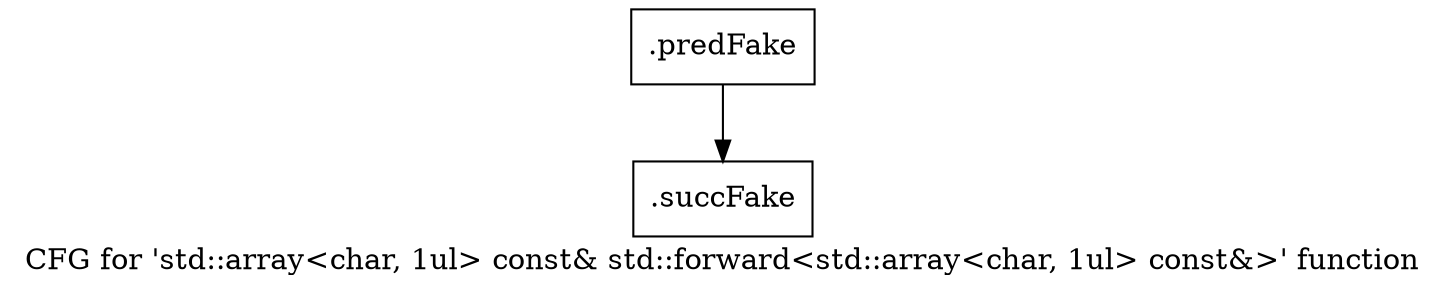 digraph "CFG for 'std::array\<char, 1ul\> const& std::forward\<std::array\<char, 1ul\> const&\>' function" {
	label="CFG for 'std::array\<char, 1ul\> const& std::forward\<std::array\<char, 1ul\> const&\>' function";

	Node0x5275510 [shape=record,filename="",linenumber="",label="{.predFake}"];
	Node0x5275510 -> Node0x52c2b50[ callList="" memoryops="" filename="/home/akhilkushe/Xilinx/Vitis_HLS/2021.2/tps/lnx64/gcc-6.2.0/lib/gcc/x86_64-pc-linux-gnu/6.2.0/../../../../include/c++/6.2.0/bits/move.h" execusionnum="10"];
	Node0x52c2b50 [shape=record,filename="/home/akhilkushe/Xilinx/Vitis_HLS/2021.2/tps/lnx64/gcc-6.2.0/lib/gcc/x86_64-pc-linux-gnu/6.2.0/../../../../include/c++/6.2.0/bits/move.h",linenumber="77",label="{.succFake}"];
}
